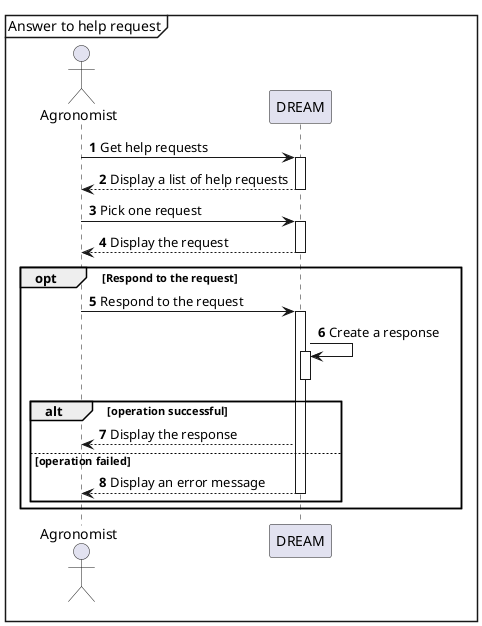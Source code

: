 @startuml Answer to a request

mainframe Answer to help request
autonumber

actor Agronomist
participant DREAM

Agronomist -> DREAM++: Get help requests
DREAM --> Agronomist--: Display a list of help requests

Agronomist -> DREAM++: Pick one request
DREAM --> Agronomist--: Display the request

opt Respond to the request
    Agronomist -> DREAM++: Respond to the request
    DREAM -> DREAM++: Create a response
    deactivate DREAM

    alt operation successful
        DREAM --> Agronomist : Display the response
    else operation failed
        DREAM --> Agronomist--: Display an error message
    end
end

@enduml
